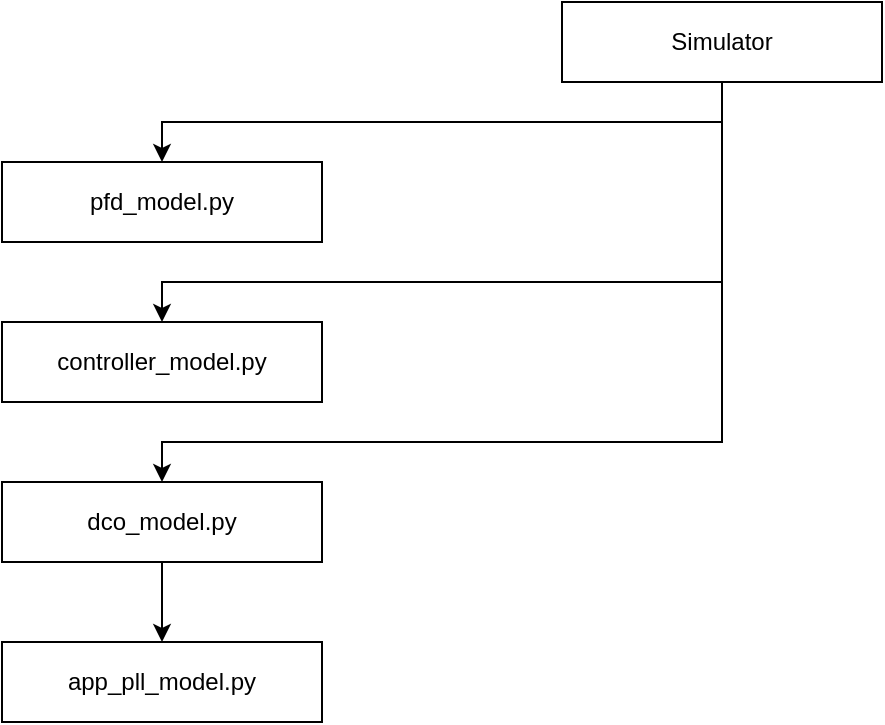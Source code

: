 <mxfile version="21.2.8" type="device">
  <diagram name="Page-1" id="9iidlV0-S-ntGdxgE5Jj">
    <mxGraphModel dx="790" dy="471" grid="1" gridSize="10" guides="1" tooltips="1" connect="1" arrows="1" fold="1" page="1" pageScale="1" pageWidth="1169" pageHeight="827" math="0" shadow="0">
      <root>
        <mxCell id="0" />
        <mxCell id="1" parent="0" />
        <mxCell id="WyqGSU_KGtRaGqjPw4kV-1" value="app_pll_model.py" style="rounded=0;whiteSpace=wrap;html=1;" parent="1" vertex="1">
          <mxGeometry x="280" y="360" width="160" height="40" as="geometry" />
        </mxCell>
        <mxCell id="WyqGSU_KGtRaGqjPw4kV-3" value="" style="edgeStyle=orthogonalEdgeStyle;rounded=0;orthogonalLoop=1;jettySize=auto;html=1;" parent="1" source="WyqGSU_KGtRaGqjPw4kV-2" target="WyqGSU_KGtRaGqjPw4kV-1" edge="1">
          <mxGeometry relative="1" as="geometry" />
        </mxCell>
        <mxCell id="WyqGSU_KGtRaGqjPw4kV-2" value="dco_model.py" style="rounded=0;whiteSpace=wrap;html=1;" parent="1" vertex="1">
          <mxGeometry x="280" y="280" width="160" height="40" as="geometry" />
        </mxCell>
        <mxCell id="WyqGSU_KGtRaGqjPw4kV-4" value="controller_model.py" style="rounded=0;whiteSpace=wrap;html=1;" parent="1" vertex="1">
          <mxGeometry x="280" y="200" width="160" height="40" as="geometry" />
        </mxCell>
        <mxCell id="WyqGSU_KGtRaGqjPw4kV-5" value="pfd_model.py" style="rounded=0;whiteSpace=wrap;html=1;" parent="1" vertex="1">
          <mxGeometry x="280" y="120" width="160" height="40" as="geometry" />
        </mxCell>
        <mxCell id="aoIDTEZPXJjDFTOU-EMD-2" style="edgeStyle=orthogonalEdgeStyle;rounded=0;orthogonalLoop=1;jettySize=auto;html=1;exitX=0.5;exitY=1;exitDx=0;exitDy=0;entryX=0.5;entryY=0;entryDx=0;entryDy=0;" edge="1" parent="1" source="aoIDTEZPXJjDFTOU-EMD-1" target="WyqGSU_KGtRaGqjPw4kV-5">
          <mxGeometry relative="1" as="geometry" />
        </mxCell>
        <mxCell id="aoIDTEZPXJjDFTOU-EMD-3" style="edgeStyle=orthogonalEdgeStyle;rounded=0;orthogonalLoop=1;jettySize=auto;html=1;exitX=0.5;exitY=1;exitDx=0;exitDy=0;" edge="1" parent="1" source="aoIDTEZPXJjDFTOU-EMD-1" target="WyqGSU_KGtRaGqjPw4kV-4">
          <mxGeometry relative="1" as="geometry">
            <Array as="points">
              <mxPoint x="640" y="180" />
              <mxPoint x="360" y="180" />
            </Array>
          </mxGeometry>
        </mxCell>
        <mxCell id="aoIDTEZPXJjDFTOU-EMD-4" style="edgeStyle=orthogonalEdgeStyle;rounded=0;orthogonalLoop=1;jettySize=auto;html=1;exitX=0.5;exitY=1;exitDx=0;exitDy=0;entryX=0.5;entryY=0;entryDx=0;entryDy=0;" edge="1" parent="1" source="aoIDTEZPXJjDFTOU-EMD-1" target="WyqGSU_KGtRaGqjPw4kV-2">
          <mxGeometry relative="1" as="geometry">
            <Array as="points">
              <mxPoint x="640" y="260" />
              <mxPoint x="360" y="260" />
            </Array>
          </mxGeometry>
        </mxCell>
        <mxCell id="aoIDTEZPXJjDFTOU-EMD-1" value="Simulator" style="rounded=0;whiteSpace=wrap;html=1;" vertex="1" parent="1">
          <mxGeometry x="560" y="40" width="160" height="40" as="geometry" />
        </mxCell>
      </root>
    </mxGraphModel>
  </diagram>
</mxfile>
